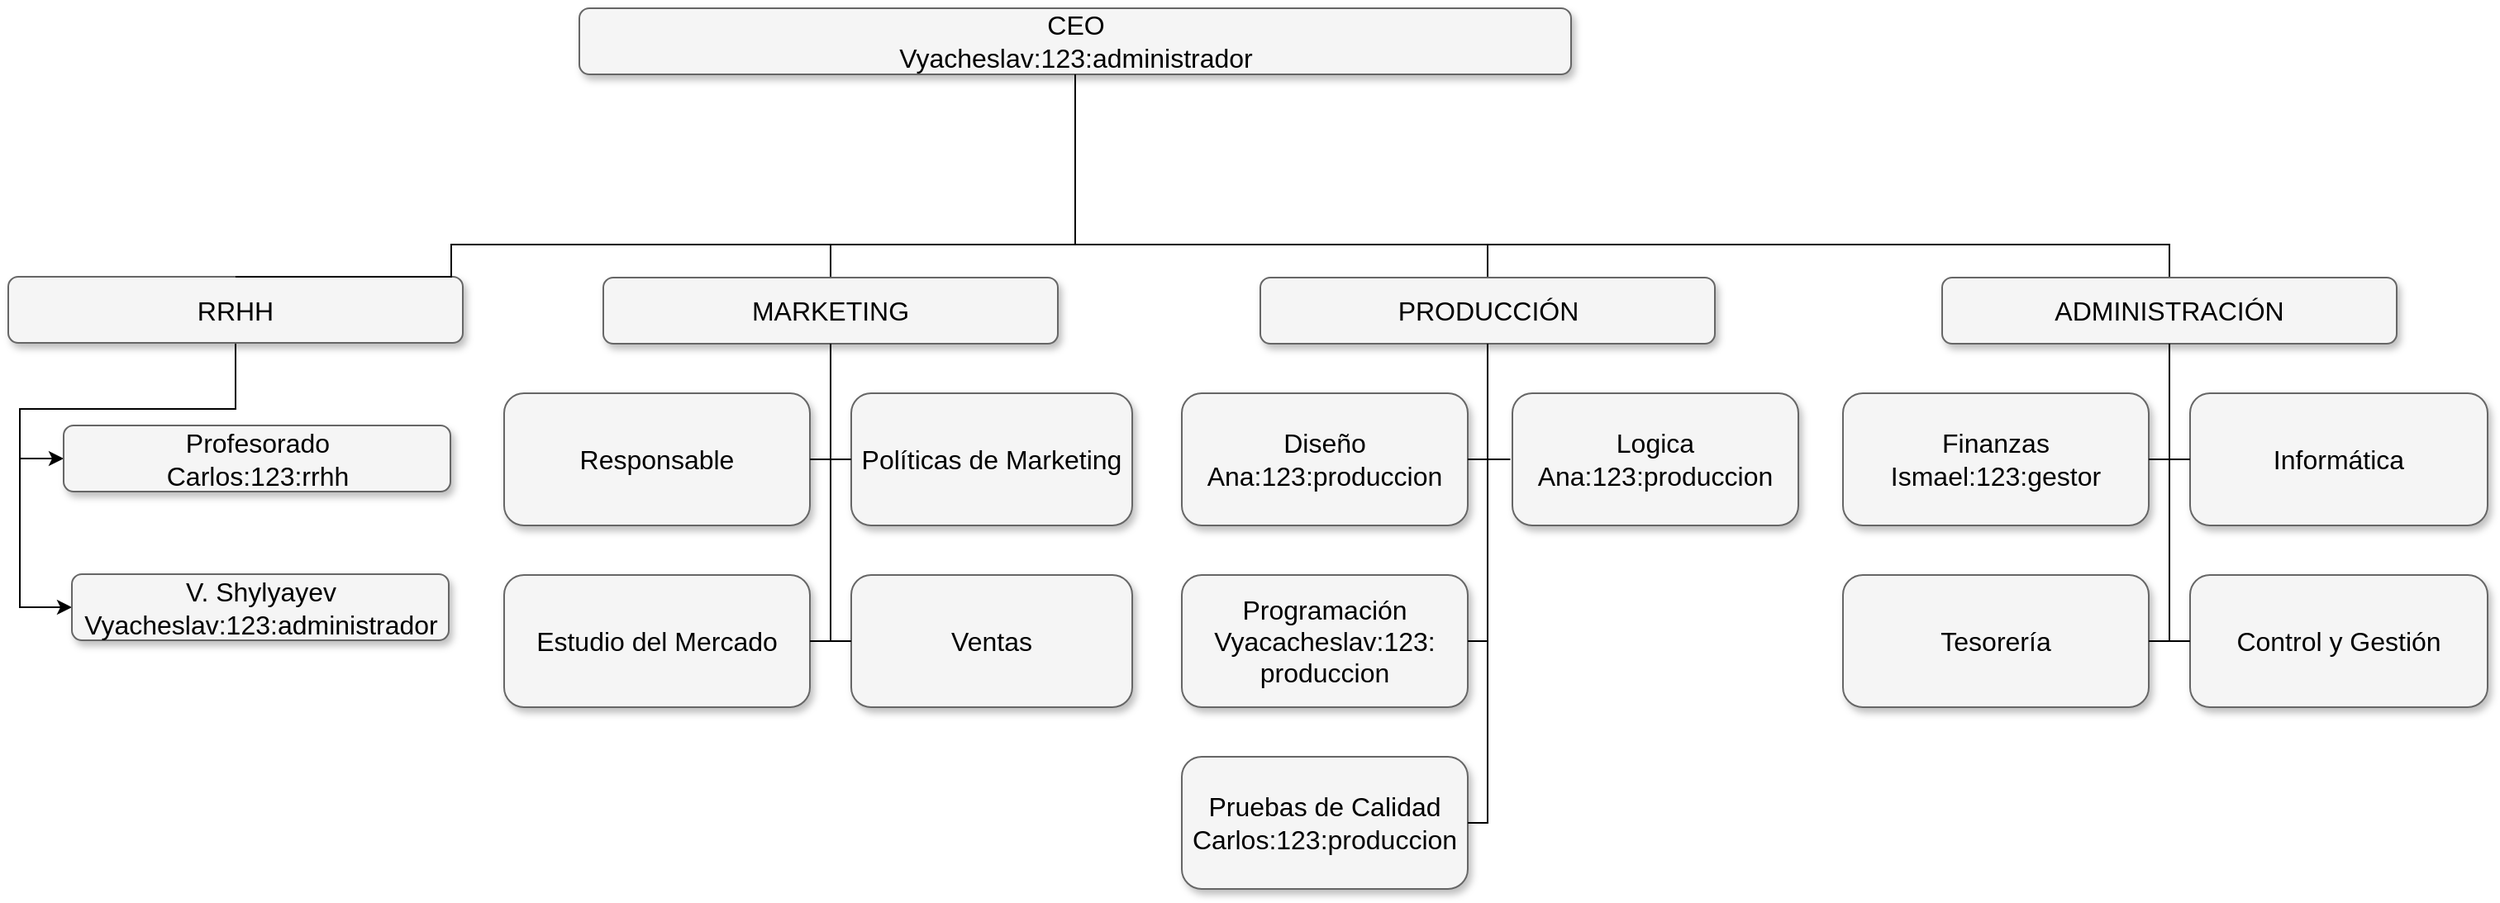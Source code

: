 <mxfile version="12.1.8" type="device" pages="1"><diagram name="Page-1" id="97916047-d0de-89f5-080d-49f4d83e522f"><mxGraphModel dx="1677" dy="797" grid="1" gridSize="10" guides="1" tooltips="1" connect="1" arrows="1" fold="1" page="1" pageScale="1.5" pageWidth="1169" pageHeight="827" background="#ffffff" math="0" shadow="0"><root><mxCell id="0"/><mxCell id="1" parent="0"/><mxCell id="TiAMKSliTYbPWAAz6JeO-139" style="edgeStyle=elbowEdgeStyle;rounded=0;jumpSize=1;orthogonalLoop=1;jettySize=auto;elbow=vertical;html=1;exitX=0.5;exitY=1;exitDx=0;exitDy=0;entryX=0.5;entryY=0;entryDx=0;entryDy=0;strokeColor=#000000;fillColor=#FFF;fontSize=12;fontColor=#000000;endArrow=none;endFill=0;" edge="1" parent="1" source="TiAMKSliTYbPWAAz6JeO-102" target="TiAMKSliTYbPWAAz6JeO-103"><mxGeometry relative="1" as="geometry"><Array as="points"><mxPoint x="1570" y="490"/></Array></mxGeometry></mxCell><mxCell id="TiAMKSliTYbPWAAz6JeO-102" value="CEO&lt;br&gt;Vyacheslav:123:administrador" style="whiteSpace=wrap;html=1;rounded=1;shadow=1;strokeWidth=1;fontSize=16;align=center;fillColor=#f5f5f5;strokeColor=#666666;" vertex="1" parent="1"><mxGeometry x="1295.5" y="347" width="600" height="40" as="geometry"/></mxCell><mxCell id="TiAMKSliTYbPWAAz6JeO-103" value="MARKETING" style="whiteSpace=wrap;html=1;rounded=1;shadow=1;strokeWidth=1;fontSize=16;align=center;fillColor=#f5f5f5;strokeColor=#666666;" vertex="1" parent="1"><mxGeometry x="1310" y="510" width="275" height="40" as="geometry"/></mxCell><mxCell id="TiAMKSliTYbPWAAz6JeO-104" value="" style="edgeStyle=orthogonalEdgeStyle;rounded=0;orthogonalLoop=1;jettySize=auto;html=1;exitX=0.5;exitY=1;exitDx=0;exitDy=0;" edge="1" parent="1" source="TiAMKSliTYbPWAAz6JeO-105" target="TiAMKSliTYbPWAAz6JeO-107"><mxGeometry relative="1" as="geometry"><Array as="points"><mxPoint x="1087" y="589.5"/><mxPoint x="957" y="589.5"/><mxPoint x="957" y="619.5"/></Array></mxGeometry></mxCell><mxCell id="TiAMKSliTYbPWAAz6JeO-105" value="RRHH" style="whiteSpace=wrap;html=1;rounded=1;shadow=1;strokeWidth=1;fontSize=16;align=center;fillColor=#f5f5f5;strokeColor=#666666;" vertex="1" parent="1"><mxGeometry x="950" y="509.5" width="275" height="40" as="geometry"/></mxCell><mxCell id="TiAMKSliTYbPWAAz6JeO-106" value="" style="edgeStyle=orthogonalEdgeStyle;rounded=0;orthogonalLoop=1;jettySize=auto;html=1;" edge="1" parent="1" target="TiAMKSliTYbPWAAz6JeO-108"><mxGeometry relative="1" as="geometry"><mxPoint x="957" y="614.5" as="sourcePoint"/><Array as="points"><mxPoint x="957" y="709.5"/></Array></mxGeometry></mxCell><mxCell id="TiAMKSliTYbPWAAz6JeO-107" value="Profesorado&lt;br&gt;Carlos:123:rrhh" style="whiteSpace=wrap;html=1;rounded=1;shadow=1;strokeWidth=1;fontSize=16;align=center;fillColor=#f5f5f5;strokeColor=#666666;" vertex="1" parent="1"><mxGeometry x="983.5" y="599.5" width="234" height="40" as="geometry"/></mxCell><mxCell id="TiAMKSliTYbPWAAz6JeO-108" value="V. Shylyayev&lt;br&gt;Vyacheslav:123:administrador" style="whiteSpace=wrap;html=1;rounded=1;shadow=1;strokeWidth=1;fontSize=16;align=center;fillColor=#f5f5f5;strokeColor=#666666;" vertex="1" parent="1"><mxGeometry x="988.5" y="689.5" width="228" height="40" as="geometry"/></mxCell><mxCell id="TiAMKSliTYbPWAAz6JeO-150" style="edgeStyle=elbowEdgeStyle;rounded=0;jumpSize=1;orthogonalLoop=1;jettySize=auto;elbow=vertical;html=1;exitX=0.5;exitY=0;exitDx=0;exitDy=0;entryX=0.5;entryY=1;entryDx=0;entryDy=0;endArrow=none;endFill=0;strokeColor=#000000;fillColor=#FFF;fontSize=12;fontColor=#000000;" edge="1" parent="1" source="TiAMKSliTYbPWAAz6JeO-109" target="TiAMKSliTYbPWAAz6JeO-102"><mxGeometry relative="1" as="geometry"><Array as="points"><mxPoint x="1740" y="490"/></Array></mxGeometry></mxCell><mxCell id="TiAMKSliTYbPWAAz6JeO-109" value="PRODUCCIÓN" style="whiteSpace=wrap;html=1;rounded=1;shadow=1;strokeWidth=1;fontSize=16;align=center;fillColor=#f5f5f5;strokeColor=#666666;" vertex="1" parent="1"><mxGeometry x="1707.5" y="510" width="275" height="40" as="geometry"/></mxCell><mxCell id="TiAMKSliTYbPWAAz6JeO-147" style="edgeStyle=elbowEdgeStyle;rounded=0;jumpSize=1;orthogonalLoop=1;jettySize=auto;elbow=vertical;html=1;exitX=0.5;exitY=0;exitDx=0;exitDy=0;entryX=0.5;entryY=1;entryDx=0;entryDy=0;endArrow=none;endFill=0;strokeColor=#000000;fillColor=#FFF;fontSize=12;fontColor=#000000;" edge="1" parent="1" source="TiAMKSliTYbPWAAz6JeO-110" target="TiAMKSliTYbPWAAz6JeO-102"><mxGeometry relative="1" as="geometry"><Array as="points"><mxPoint x="1910" y="490"/></Array></mxGeometry></mxCell><mxCell id="TiAMKSliTYbPWAAz6JeO-110" value="ADMINISTRACIÓN" style="whiteSpace=wrap;html=1;rounded=1;shadow=1;strokeWidth=1;fontSize=16;align=center;fillColor=#f5f5f5;strokeColor=#666666;" vertex="1" parent="1"><mxGeometry x="2120" y="510" width="275" height="40" as="geometry"/></mxCell><mxCell id="TiAMKSliTYbPWAAz6JeO-111" value="Responsable" style="whiteSpace=wrap;html=1;rounded=1;shadow=1;strokeWidth=1;fontSize=16;align=center;fillColor=#f5f5f5;strokeColor=#666666;" vertex="1" parent="1"><mxGeometry x="1250" y="580" width="185" height="80" as="geometry"/></mxCell><mxCell id="TiAMKSliTYbPWAAz6JeO-112" value="Políticas de Marketing" style="whiteSpace=wrap;html=1;rounded=1;shadow=1;strokeWidth=1;fontSize=16;align=center;fillColor=#f5f5f5;strokeColor=#666666;" vertex="1" parent="1"><mxGeometry x="1460" y="580" width="170" height="80" as="geometry"/></mxCell><mxCell id="TiAMKSliTYbPWAAz6JeO-113" value="Diseño&lt;br&gt;Ana:123:produccion" style="whiteSpace=wrap;html=1;rounded=1;shadow=1;strokeWidth=1;fontSize=16;align=center;fillColor=#f5f5f5;strokeColor=#666666;" vertex="1" parent="1"><mxGeometry x="1660" y="580" width="173" height="80" as="geometry"/></mxCell><mxCell id="TiAMKSliTYbPWAAz6JeO-115" value="Finanzas&lt;br&gt;Ismael:123:gestor" style="whiteSpace=wrap;html=1;rounded=1;shadow=1;strokeWidth=1;fontSize=16;align=center;fillColor=#f5f5f5;strokeColor=#666666;" vertex="1" parent="1"><mxGeometry x="2060" y="580" width="185" height="80" as="geometry"/></mxCell><mxCell id="TiAMKSliTYbPWAAz6JeO-116" value="Informática" style="whiteSpace=wrap;html=1;rounded=1;shadow=1;strokeWidth=1;fontSize=16;align=center;fillColor=#f5f5f5;strokeColor=#666666;" vertex="1" parent="1"><mxGeometry x="2270" y="580" width="180" height="80" as="geometry"/></mxCell><mxCell id="TiAMKSliTYbPWAAz6JeO-117" value="Estudio del Mercado" style="whiteSpace=wrap;html=1;rounded=1;shadow=1;strokeWidth=1;fontSize=16;align=center;fillColor=#f5f5f5;strokeColor=#666666;" vertex="1" parent="1"><mxGeometry x="1250" y="690" width="185" height="80" as="geometry"/></mxCell><mxCell id="TiAMKSliTYbPWAAz6JeO-118" value="&lt;span&gt;Ventas&lt;/span&gt;" style="whiteSpace=wrap;html=1;rounded=1;shadow=1;strokeWidth=1;fontSize=16;align=center;fillColor=#f5f5f5;strokeColor=#666666;" vertex="1" parent="1"><mxGeometry x="1460" y="690" width="170" height="80" as="geometry"/></mxCell><mxCell id="TiAMKSliTYbPWAAz6JeO-119" value="Programación&lt;br&gt;Vyacacheslav:123:&lt;br&gt;produccion" style="whiteSpace=wrap;html=1;rounded=1;shadow=1;strokeWidth=1;fontSize=16;align=center;fillColor=#f5f5f5;strokeColor=#666666;" vertex="1" parent="1"><mxGeometry x="1660" y="690" width="173" height="80" as="geometry"/></mxCell><mxCell id="TiAMKSliTYbPWAAz6JeO-120" value="&lt;span&gt;Tesorería&lt;br&gt;&lt;/span&gt;" style="whiteSpace=wrap;html=1;rounded=1;shadow=1;strokeWidth=1;fontSize=16;align=center;fillColor=#f5f5f5;strokeColor=#666666;" vertex="1" parent="1"><mxGeometry x="2060" y="690" width="185" height="80" as="geometry"/></mxCell><mxCell id="TiAMKSliTYbPWAAz6JeO-121" value="&lt;span&gt;Control y Gestión&lt;/span&gt;" style="whiteSpace=wrap;html=1;rounded=1;shadow=1;strokeWidth=1;fontSize=16;align=center;fillColor=#f5f5f5;strokeColor=#666666;" vertex="1" parent="1"><mxGeometry x="2270" y="690" width="180" height="80" as="geometry"/></mxCell><mxCell id="TiAMKSliTYbPWAAz6JeO-122" value="Pruebas de Calidad&lt;br&gt;Carlos:123:produccion" style="whiteSpace=wrap;html=1;rounded=1;shadow=1;strokeWidth=1;fontSize=16;align=center;fillColor=#f5f5f5;strokeColor=#666666;" vertex="1" parent="1"><mxGeometry x="1660" y="800" width="173" height="80" as="geometry"/></mxCell><mxCell id="TiAMKSliTYbPWAAz6JeO-124" style="edgeStyle=orthogonalEdgeStyle;html=1;startSize=6;endFill=0;endSize=6;strokeWidth=1;fontSize=16;rounded=0;endArrow=none;exitX=0.5;exitY=1;exitDx=0;exitDy=0;entryX=0.5;entryY=0;entryDx=0;entryDy=0;" edge="1" parent="1" source="TiAMKSliTYbPWAAz6JeO-102" target="TiAMKSliTYbPWAAz6JeO-105"><mxGeometry relative="1" as="geometry"><Array as="points"><mxPoint x="1595" y="490"/><mxPoint x="1218" y="490"/></Array><mxPoint x="1595.324" y="476.471" as="sourcePoint"/></mxGeometry></mxCell><mxCell id="TiAMKSliTYbPWAAz6JeO-127" style="edgeStyle=orthogonalEdgeStyle;html=1;startSize=6;endFill=0;endSize=6;strokeWidth=1;fontSize=16;rounded=0;endArrow=none;entryX=1;entryY=0.5;" edge="1" parent="1" source="TiAMKSliTYbPWAAz6JeO-103" target="TiAMKSliTYbPWAAz6JeO-111"><mxGeometry relative="1" as="geometry"><Array as="points"><mxPoint x="1447" y="620"/></Array></mxGeometry></mxCell><mxCell id="TiAMKSliTYbPWAAz6JeO-128" style="edgeStyle=orthogonalEdgeStyle;html=1;startSize=6;endFill=0;endSize=6;strokeWidth=1;fontSize=16;rounded=0;endArrow=none;entryX=1;entryY=0.5;" edge="1" parent="1" source="TiAMKSliTYbPWAAz6JeO-103" target="TiAMKSliTYbPWAAz6JeO-117"><mxGeometry relative="1" as="geometry"><Array as="points"><mxPoint x="1448" y="730"/></Array></mxGeometry></mxCell><mxCell id="TiAMKSliTYbPWAAz6JeO-129" style="edgeStyle=orthogonalEdgeStyle;html=1;startSize=6;endFill=0;endSize=6;strokeWidth=1;fontSize=16;rounded=0;endArrow=none;entryX=0;entryY=0.5;" edge="1" parent="1" source="TiAMKSliTYbPWAAz6JeO-103" target="TiAMKSliTYbPWAAz6JeO-112"><mxGeometry relative="1" as="geometry"><Array as="points"><mxPoint x="1447" y="620"/></Array></mxGeometry></mxCell><mxCell id="TiAMKSliTYbPWAAz6JeO-130" style="edgeStyle=orthogonalEdgeStyle;html=1;startSize=6;endFill=0;endSize=6;strokeWidth=1;fontSize=16;rounded=0;endArrow=none;entryX=0;entryY=0.5;" edge="1" parent="1" source="TiAMKSliTYbPWAAz6JeO-103" target="TiAMKSliTYbPWAAz6JeO-118"><mxGeometry relative="1" as="geometry"><Array as="points"><mxPoint x="1447" y="730"/></Array></mxGeometry></mxCell><mxCell id="TiAMKSliTYbPWAAz6JeO-131" style="edgeStyle=orthogonalEdgeStyle;html=1;startSize=6;endFill=0;endSize=6;strokeWidth=1;fontSize=16;rounded=0;endArrow=none;entryX=1;entryY=0.5;" edge="1" parent="1" source="TiAMKSliTYbPWAAz6JeO-109" target="TiAMKSliTYbPWAAz6JeO-113"><mxGeometry relative="1" as="geometry"><Array as="points"><mxPoint x="1845.5" y="620"/></Array></mxGeometry></mxCell><mxCell id="TiAMKSliTYbPWAAz6JeO-132" style="edgeStyle=orthogonalEdgeStyle;html=1;startSize=6;endFill=0;endSize=6;strokeWidth=1;fontSize=16;rounded=0;endArrow=none;entryX=0;entryY=0.5;" edge="1" parent="1" source="TiAMKSliTYbPWAAz6JeO-109"><mxGeometry relative="1" as="geometry"><Array as="points"><mxPoint x="1845.5" y="620"/></Array><mxPoint x="1858.714" y="620" as="targetPoint"/></mxGeometry></mxCell><mxCell id="TiAMKSliTYbPWAAz6JeO-133" style="edgeStyle=orthogonalEdgeStyle;html=1;startSize=6;endFill=0;endSize=6;strokeWidth=1;fontSize=16;rounded=0;endArrow=none;entryX=1;entryY=0.5;" edge="1" parent="1" source="TiAMKSliTYbPWAAz6JeO-109" target="TiAMKSliTYbPWAAz6JeO-119"><mxGeometry relative="1" as="geometry"><Array as="points"><mxPoint x="1845.5" y="730"/></Array></mxGeometry></mxCell><mxCell id="TiAMKSliTYbPWAAz6JeO-134" style="edgeStyle=orthogonalEdgeStyle;html=1;startSize=6;endFill=0;endSize=6;strokeWidth=1;fontSize=16;rounded=0;endArrow=none;entryX=1;entryY=0.5;" edge="1" parent="1" source="TiAMKSliTYbPWAAz6JeO-109" target="TiAMKSliTYbPWAAz6JeO-122"><mxGeometry relative="1" as="geometry"><Array as="points"><mxPoint x="1845.5" y="840"/></Array></mxGeometry></mxCell><mxCell id="TiAMKSliTYbPWAAz6JeO-135" style="edgeStyle=orthogonalEdgeStyle;html=1;startSize=6;endFill=0;endSize=6;strokeWidth=1;fontSize=16;rounded=0;endArrow=none;entryX=1;entryY=0.5;" edge="1" parent="1" source="TiAMKSliTYbPWAAz6JeO-110" target="TiAMKSliTYbPWAAz6JeO-115"><mxGeometry relative="1" as="geometry"><Array as="points"><mxPoint x="2258" y="620"/></Array></mxGeometry></mxCell><mxCell id="TiAMKSliTYbPWAAz6JeO-136" style="edgeStyle=orthogonalEdgeStyle;html=1;startSize=6;endFill=0;endSize=6;strokeWidth=1;fontSize=16;rounded=0;endArrow=none;entryX=1;entryY=0.5;" edge="1" parent="1" source="TiAMKSliTYbPWAAz6JeO-110" target="TiAMKSliTYbPWAAz6JeO-120"><mxGeometry relative="1" as="geometry"><Array as="points"><mxPoint x="2258" y="730"/></Array></mxGeometry></mxCell><mxCell id="TiAMKSliTYbPWAAz6JeO-137" style="edgeStyle=orthogonalEdgeStyle;html=1;startSize=6;endFill=0;endSize=6;strokeWidth=1;fontSize=16;rounded=0;endArrow=none;entryX=0;entryY=0.5;" edge="1" parent="1" source="TiAMKSliTYbPWAAz6JeO-110" target="TiAMKSliTYbPWAAz6JeO-116"><mxGeometry relative="1" as="geometry"><Array as="points"><mxPoint x="2258" y="620"/></Array></mxGeometry></mxCell><mxCell id="TiAMKSliTYbPWAAz6JeO-138" style="edgeStyle=orthogonalEdgeStyle;html=1;startSize=6;endFill=0;endSize=6;strokeWidth=1;fontSize=16;rounded=0;endArrow=none;entryX=0;entryY=0.5;" edge="1" parent="1" source="TiAMKSliTYbPWAAz6JeO-110" target="TiAMKSliTYbPWAAz6JeO-121"><mxGeometry relative="1" as="geometry"><Array as="points"><mxPoint x="2258" y="730"/></Array></mxGeometry></mxCell><mxCell id="TiAMKSliTYbPWAAz6JeO-143" value="Logica&lt;br&gt;Ana:123:produccion" style="whiteSpace=wrap;html=1;rounded=1;shadow=1;strokeWidth=1;fontSize=16;align=center;fillColor=#f5f5f5;strokeColor=#666666;" vertex="1" parent="1"><mxGeometry x="1860" y="580" width="173" height="80" as="geometry"/></mxCell></root></mxGraphModel></diagram></mxfile>